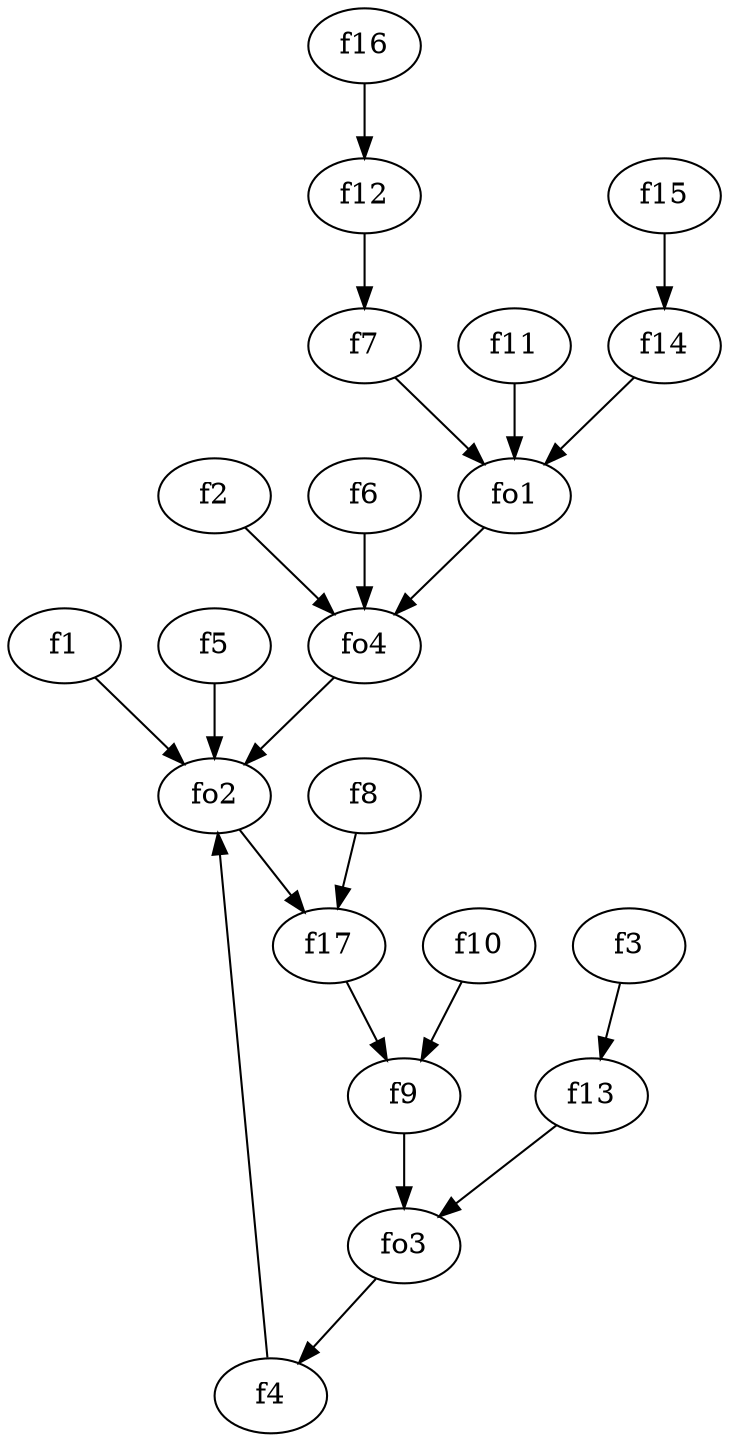 strict digraph  {
f1;
f2;
f3;
f4;
f5;
f6;
f7;
f8;
f9;
f10;
f11;
f12;
f13;
f14;
f15;
f16;
f17;
fo1;
fo2;
fo3;
fo4;
f1 -> fo2  [weight=2];
f2 -> fo4  [weight=2];
f3 -> f13  [weight=2];
f4 -> fo2  [weight=2];
f5 -> fo2  [weight=2];
f6 -> fo4  [weight=2];
f7 -> fo1  [weight=2];
f8 -> f17  [weight=2];
f9 -> fo3  [weight=2];
f10 -> f9  [weight=2];
f11 -> fo1  [weight=2];
f12 -> f7  [weight=2];
f13 -> fo3  [weight=2];
f14 -> fo1  [weight=2];
f15 -> f14  [weight=2];
f16 -> f12  [weight=2];
f17 -> f9  [weight=2];
fo1 -> fo4  [weight=2];
fo2 -> f17  [weight=2];
fo3 -> f4  [weight=2];
fo4 -> fo2  [weight=2];
}
